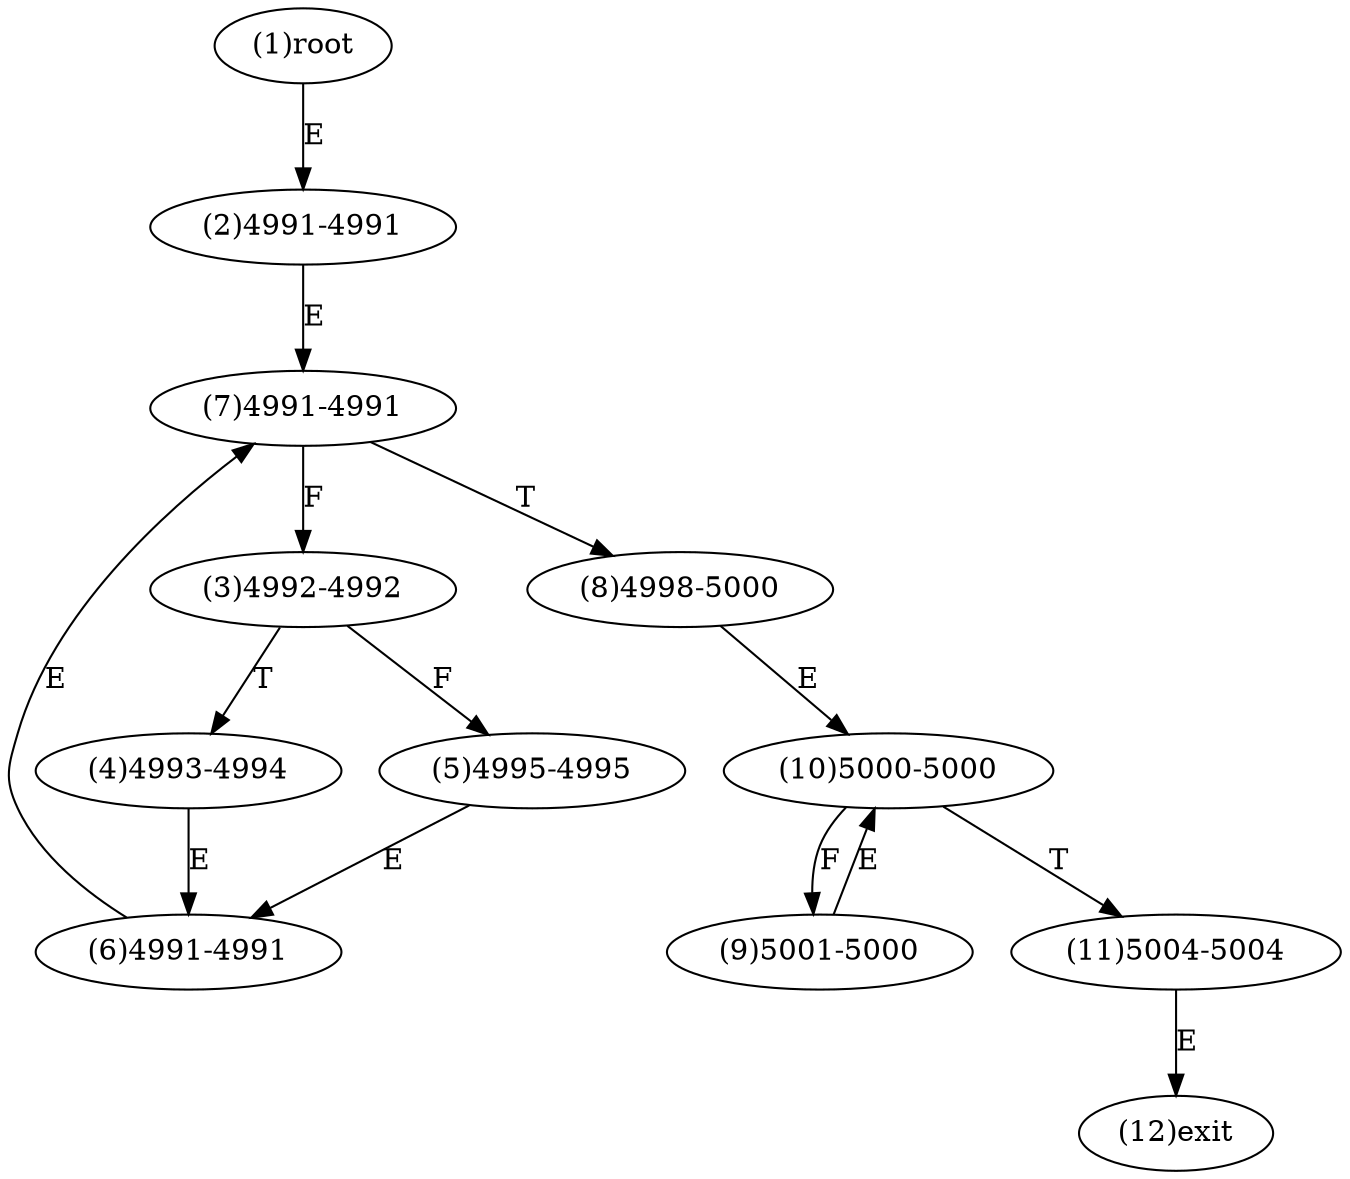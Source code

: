 digraph "" { 
1[ label="(1)root"];
2[ label="(2)4991-4991"];
3[ label="(3)4992-4992"];
4[ label="(4)4993-4994"];
5[ label="(5)4995-4995"];
6[ label="(6)4991-4991"];
7[ label="(7)4991-4991"];
8[ label="(8)4998-5000"];
9[ label="(9)5001-5000"];
10[ label="(10)5000-5000"];
11[ label="(11)5004-5004"];
12[ label="(12)exit"];
1->2[ label="E"];
2->7[ label="E"];
3->5[ label="F"];
3->4[ label="T"];
4->6[ label="E"];
5->6[ label="E"];
6->7[ label="E"];
7->3[ label="F"];
7->8[ label="T"];
8->10[ label="E"];
9->10[ label="E"];
10->9[ label="F"];
10->11[ label="T"];
11->12[ label="E"];
}